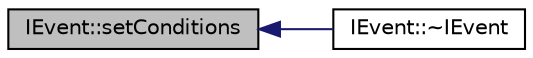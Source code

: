 digraph "IEvent::setConditions"
{
  edge [fontname="Helvetica",fontsize="10",labelfontname="Helvetica",labelfontsize="10"];
  node [fontname="Helvetica",fontsize="10",shape=record];
  rankdir="LR";
  Node80 [label="IEvent::setConditions",height=0.2,width=0.4,color="black", fillcolor="grey75", style="filled", fontcolor="black"];
  Node80 -> Node81 [dir="back",color="midnightblue",fontsize="10",style="solid",fontname="Helvetica"];
  Node81 [label="IEvent::~IEvent",height=0.2,width=0.4,color="black", fillcolor="white", style="filled",URL="$d1/d08/class_i_event.html#a7b40f99aa852a91780d29dcbf50cbc6b"];
}
